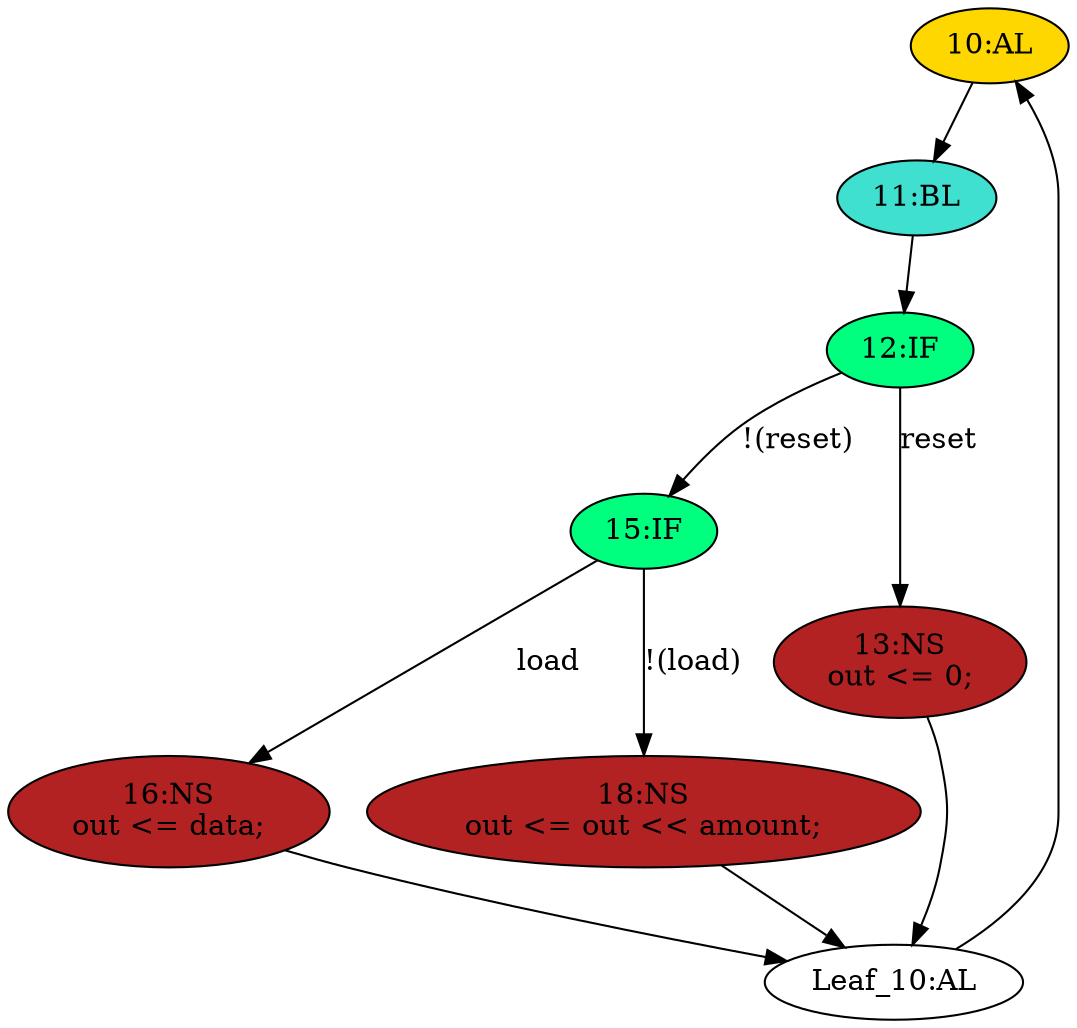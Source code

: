 strict digraph "compose( ,  )" {
	node [label="\N"];
	"10:AL"	[ast="<pyverilog.vparser.ast.Always object at 0x7f8761ae3210>",
		clk_sens=True,
		fillcolor=gold,
		label="10:AL",
		sens="['clk', 'reset']",
		statements="[]",
		style=filled,
		typ=Always,
		use_var="['reset', 'load', 'amount', 'data', 'out']"];
	"11:BL"	[ast="<pyverilog.vparser.ast.Block object at 0x7f8761ae3890>",
		fillcolor=turquoise,
		label="11:BL",
		statements="[]",
		style=filled,
		typ=Block];
	"10:AL" -> "11:BL"	[cond="[]",
		lineno=None];
	"16:NS"	[ast="<pyverilog.vparser.ast.NonblockingSubstitution object at 0x7f8761afd6d0>",
		fillcolor=firebrick,
		label="16:NS
out <= data;",
		statements="[<pyverilog.vparser.ast.NonblockingSubstitution object at 0x7f8761afd6d0>]",
		style=filled,
		typ=NonblockingSubstitution];
	"Leaf_10:AL"	[def_var="['out']",
		label="Leaf_10:AL"];
	"16:NS" -> "Leaf_10:AL"	[cond="[]",
		lineno=None];
	"18:NS"	[ast="<pyverilog.vparser.ast.NonblockingSubstitution object at 0x7f8761ae6850>",
		fillcolor=firebrick,
		label="18:NS
out <= out << amount;",
		statements="[<pyverilog.vparser.ast.NonblockingSubstitution object at 0x7f8761ae6850>]",
		style=filled,
		typ=NonblockingSubstitution];
	"18:NS" -> "Leaf_10:AL"	[cond="[]",
		lineno=None];
	"12:IF"	[ast="<pyverilog.vparser.ast.IfStatement object at 0x7f8761a8ebd0>",
		fillcolor=springgreen,
		label="12:IF",
		statements="[]",
		style=filled,
		typ=IfStatement];
	"15:IF"	[ast="<pyverilog.vparser.ast.IfStatement object at 0x7f8761af1050>",
		fillcolor=springgreen,
		label="15:IF",
		statements="[]",
		style=filled,
		typ=IfStatement];
	"12:IF" -> "15:IF"	[cond="['reset']",
		label="!(reset)",
		lineno=12];
	"13:NS"	[ast="<pyverilog.vparser.ast.NonblockingSubstitution object at 0x7f8761a8ecd0>",
		fillcolor=firebrick,
		label="13:NS
out <= 0;",
		statements="[<pyverilog.vparser.ast.NonblockingSubstitution object at 0x7f8761a8ecd0>]",
		style=filled,
		typ=NonblockingSubstitution];
	"12:IF" -> "13:NS"	[cond="['reset']",
		label=reset,
		lineno=12];
	"11:BL" -> "12:IF"	[cond="[]",
		lineno=None];
	"15:IF" -> "16:NS"	[cond="['load']",
		label=load,
		lineno=15];
	"15:IF" -> "18:NS"	[cond="['load']",
		label="!(load)",
		lineno=15];
	"13:NS" -> "Leaf_10:AL"	[cond="[]",
		lineno=None];
	"Leaf_10:AL" -> "10:AL";
}
